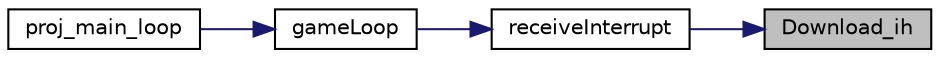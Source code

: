 digraph "Download_ih"
{
 // LATEX_PDF_SIZE
  edge [fontname="Helvetica",fontsize="10",labelfontname="Helvetica",labelfontsize="10"];
  node [fontname="Helvetica",fontsize="10",shape=record];
  rankdir="RL";
  Node1 [label="Download_ih",height=0.2,width=0.4,color="black", fillcolor="grey75", style="filled", fontcolor="black",tooltip="Download task interrupt handler."];
  Node1 -> Node2 [dir="back",color="midnightblue",fontsize="10",style="solid",fontname="Helvetica"];
  Node2 [label="receiveInterrupt",height=0.2,width=0.4,color="black", fillcolor="white", style="filled",URL="$_game_8h.html#a2bc13b25628ee7b60fb6d5c72da10d39",tooltip="Redirects the interrupt received to its handler deppending on the current gameMenu."];
  Node2 -> Node3 [dir="back",color="midnightblue",fontsize="10",style="solid",fontname="Helvetica"];
  Node3 [label="gameLoop",height=0.2,width=0.4,color="black", fillcolor="white", style="filled",URL="$_game_8h.html#ae3fcb6ab83836a82d8ab58a853667cba",tooltip="Game main loop, subscribes and receives all the interrupts from each device, in the end unsubscribes ..."];
  Node3 -> Node4 [dir="back",color="midnightblue",fontsize="10",style="solid",fontname="Helvetica"];
  Node4 [label="proj_main_loop",height=0.2,width=0.4,color="black", fillcolor="white", style="filled",URL="$proj_8c.html#a90aad768b0a0b41e4bcacc566b0cae6e",tooltip=" "];
}
